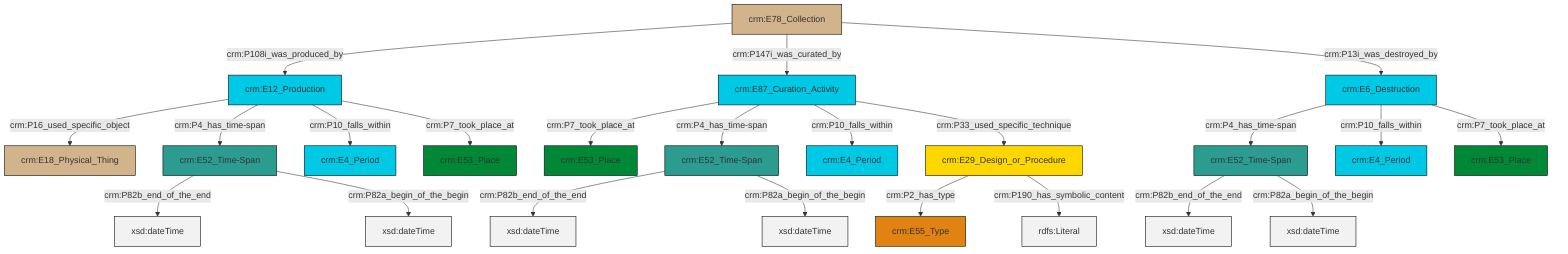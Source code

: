 graph TD
classDef Literal fill:#f2f2f2,stroke:#000000;
classDef CRM_Entity fill:#FFFFFF,stroke:#000000;
classDef Temporal_Entity fill:#00C9E6, stroke:#000000;
classDef Type fill:#E18312, stroke:#000000;
classDef Time-Span fill:#2C9C91, stroke:#000000;
classDef Appellation fill:#FFEB7F, stroke:#000000;
classDef Place fill:#008836, stroke:#000000;
classDef Persistent_Item fill:#B266B2, stroke:#000000;
classDef Conceptual_Object fill:#FFD700, stroke:#000000;
classDef Physical_Thing fill:#D2B48C, stroke:#000000;
classDef Actor fill:#f58aad, stroke:#000000;
classDef PC_Classes fill:#4ce600, stroke:#000000;
classDef Multi fill:#cccccc,stroke:#000000;

0["crm:E52_Time-Span"]:::Time-Span -->|crm:P82b_end_of_the_end| 1[xsd:dateTime]:::Literal
8["crm:E6_Destruction"]:::Temporal_Entity -->|crm:P4_has_time-span| 9["crm:E52_Time-Span"]:::Time-Span
2["crm:E78_Collection"]:::Physical_Thing -->|crm:P108i_was_produced_by| 14["crm:E12_Production"]:::Temporal_Entity
6["crm:E52_Time-Span"]:::Time-Span -->|crm:P82b_end_of_the_end| 15[xsd:dateTime]:::Literal
8["crm:E6_Destruction"]:::Temporal_Entity -->|crm:P10_falls_within| 16["crm:E4_Period"]:::Temporal_Entity
19["crm:E87_Curation_Activity"]:::Temporal_Entity -->|crm:P7_took_place_at| 4["crm:E53_Place"]:::Place
2["crm:E78_Collection"]:::Physical_Thing -->|crm:P147i_was_curated_by| 19["crm:E87_Curation_Activity"]:::Temporal_Entity
23["crm:E29_Design_or_Procedure"]:::Conceptual_Object -->|crm:P2_has_type| 10["crm:E55_Type"]:::Type
9["crm:E52_Time-Span"]:::Time-Span -->|crm:P82b_end_of_the_end| 24[xsd:dateTime]:::Literal
9["crm:E52_Time-Span"]:::Time-Span -->|crm:P82a_begin_of_the_begin| 28[xsd:dateTime]:::Literal
23["crm:E29_Design_or_Procedure"]:::Conceptual_Object -->|crm:P190_has_symbolic_content| 29[rdfs:Literal]:::Literal
19["crm:E87_Curation_Activity"]:::Temporal_Entity -->|crm:P4_has_time-span| 6["crm:E52_Time-Span"]:::Time-Span
19["crm:E87_Curation_Activity"]:::Temporal_Entity -->|crm:P10_falls_within| 17["crm:E4_Period"]:::Temporal_Entity
14["crm:E12_Production"]:::Temporal_Entity -->|crm:P16_used_specific_object| 20["crm:E18_Physical_Thing"]:::Physical_Thing
8["crm:E6_Destruction"]:::Temporal_Entity -->|crm:P7_took_place_at| 12["crm:E53_Place"]:::Place
6["crm:E52_Time-Span"]:::Time-Span -->|crm:P82a_begin_of_the_begin| 34[xsd:dateTime]:::Literal
14["crm:E12_Production"]:::Temporal_Entity -->|crm:P4_has_time-span| 0["crm:E52_Time-Span"]:::Time-Span
19["crm:E87_Curation_Activity"]:::Temporal_Entity -->|crm:P33_used_specific_technique| 23["crm:E29_Design_or_Procedure"]:::Conceptual_Object
2["crm:E78_Collection"]:::Physical_Thing -->|crm:P13i_was_destroyed_by| 8["crm:E6_Destruction"]:::Temporal_Entity
14["crm:E12_Production"]:::Temporal_Entity -->|crm:P10_falls_within| 26["crm:E4_Period"]:::Temporal_Entity
14["crm:E12_Production"]:::Temporal_Entity -->|crm:P7_took_place_at| 31["crm:E53_Place"]:::Place
0["crm:E52_Time-Span"]:::Time-Span -->|crm:P82a_begin_of_the_begin| 38[xsd:dateTime]:::Literal